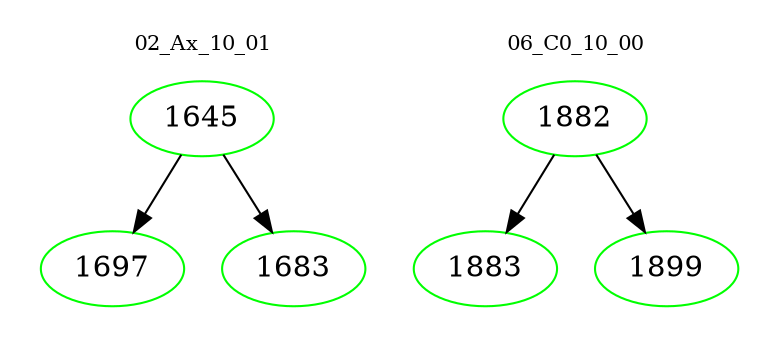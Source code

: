 digraph{
subgraph cluster_0 {
color = white
label = "02_Ax_10_01";
fontsize=10;
T0_1645 [label="1645", color="green"]
T0_1645 -> T0_1697 [color="black"]
T0_1697 [label="1697", color="green"]
T0_1645 -> T0_1683 [color="black"]
T0_1683 [label="1683", color="green"]
}
subgraph cluster_1 {
color = white
label = "06_C0_10_00";
fontsize=10;
T1_1882 [label="1882", color="green"]
T1_1882 -> T1_1883 [color="black"]
T1_1883 [label="1883", color="green"]
T1_1882 -> T1_1899 [color="black"]
T1_1899 [label="1899", color="green"]
}
}
